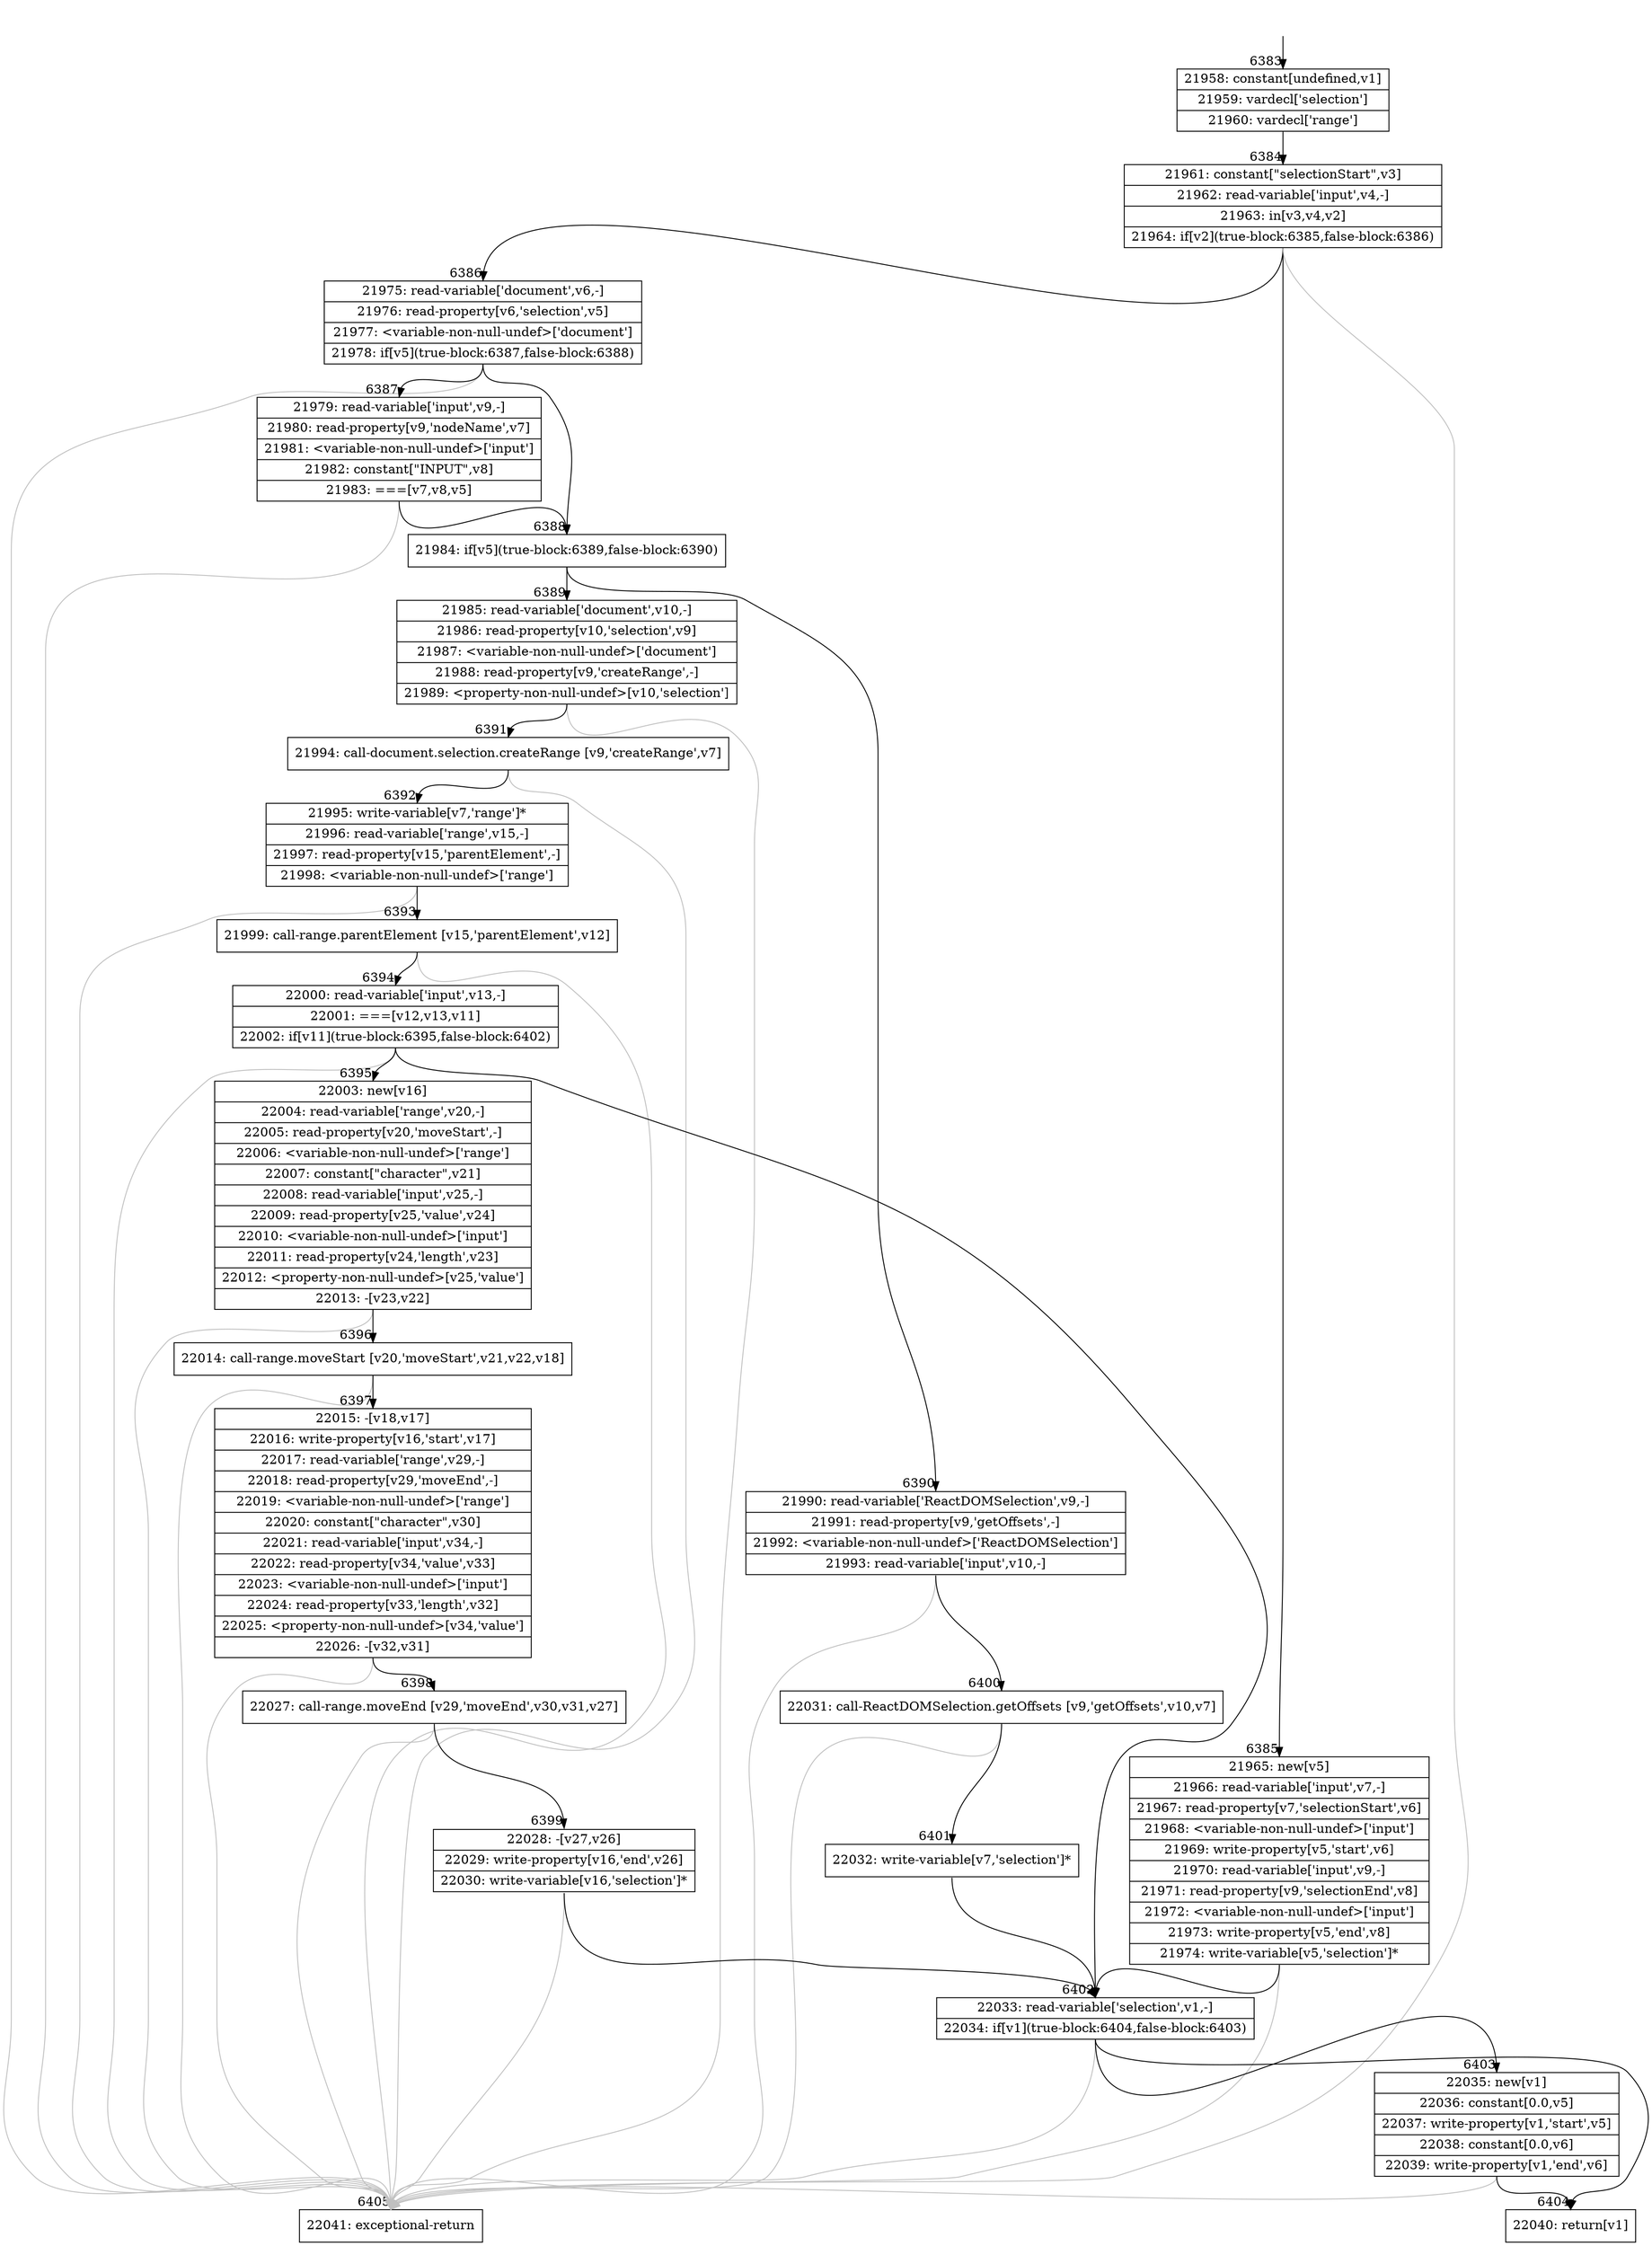 digraph {
rankdir="TD"
BB_entry440[shape=none,label=""];
BB_entry440 -> BB6383 [tailport=s, headport=n, headlabel="    6383"]
BB6383 [shape=record label="{21958: constant[undefined,v1]|21959: vardecl['selection']|21960: vardecl['range']}" ] 
BB6383 -> BB6384 [tailport=s, headport=n, headlabel="      6384"]
BB6384 [shape=record label="{21961: constant[\"selectionStart\",v3]|21962: read-variable['input',v4,-]|21963: in[v3,v4,v2]|21964: if[v2](true-block:6385,false-block:6386)}" ] 
BB6384 -> BB6385 [tailport=s, headport=n, headlabel="      6385"]
BB6384 -> BB6386 [tailport=s, headport=n, headlabel="      6386"]
BB6384 -> BB6405 [tailport=s, headport=n, color=gray, headlabel="      6405"]
BB6385 [shape=record label="{21965: new[v5]|21966: read-variable['input',v7,-]|21967: read-property[v7,'selectionStart',v6]|21968: \<variable-non-null-undef\>['input']|21969: write-property[v5,'start',v6]|21970: read-variable['input',v9,-]|21971: read-property[v9,'selectionEnd',v8]|21972: \<variable-non-null-undef\>['input']|21973: write-property[v5,'end',v8]|21974: write-variable[v5,'selection']*}" ] 
BB6385 -> BB6402 [tailport=s, headport=n, headlabel="      6402"]
BB6385 -> BB6405 [tailport=s, headport=n, color=gray]
BB6386 [shape=record label="{21975: read-variable['document',v6,-]|21976: read-property[v6,'selection',v5]|21977: \<variable-non-null-undef\>['document']|21978: if[v5](true-block:6387,false-block:6388)}" ] 
BB6386 -> BB6388 [tailport=s, headport=n, headlabel="      6388"]
BB6386 -> BB6387 [tailport=s, headport=n, headlabel="      6387"]
BB6386 -> BB6405 [tailport=s, headport=n, color=gray]
BB6387 [shape=record label="{21979: read-variable['input',v9,-]|21980: read-property[v9,'nodeName',v7]|21981: \<variable-non-null-undef\>['input']|21982: constant[\"INPUT\",v8]|21983: ===[v7,v8,v5]}" ] 
BB6387 -> BB6388 [tailport=s, headport=n]
BB6387 -> BB6405 [tailport=s, headport=n, color=gray]
BB6388 [shape=record label="{21984: if[v5](true-block:6389,false-block:6390)}" ] 
BB6388 -> BB6389 [tailport=s, headport=n, headlabel="      6389"]
BB6388 -> BB6390 [tailport=s, headport=n, headlabel="      6390"]
BB6389 [shape=record label="{21985: read-variable['document',v10,-]|21986: read-property[v10,'selection',v9]|21987: \<variable-non-null-undef\>['document']|21988: read-property[v9,'createRange',-]|21989: \<property-non-null-undef\>[v10,'selection']}" ] 
BB6389 -> BB6391 [tailport=s, headport=n, headlabel="      6391"]
BB6389 -> BB6405 [tailport=s, headport=n, color=gray]
BB6390 [shape=record label="{21990: read-variable['ReactDOMSelection',v9,-]|21991: read-property[v9,'getOffsets',-]|21992: \<variable-non-null-undef\>['ReactDOMSelection']|21993: read-variable['input',v10,-]}" ] 
BB6390 -> BB6400 [tailport=s, headport=n, headlabel="      6400"]
BB6390 -> BB6405 [tailport=s, headport=n, color=gray]
BB6391 [shape=record label="{21994: call-document.selection.createRange [v9,'createRange',v7]}" ] 
BB6391 -> BB6392 [tailport=s, headport=n, headlabel="      6392"]
BB6391 -> BB6405 [tailport=s, headport=n, color=gray]
BB6392 [shape=record label="{21995: write-variable[v7,'range']*|21996: read-variable['range',v15,-]|21997: read-property[v15,'parentElement',-]|21998: \<variable-non-null-undef\>['range']}" ] 
BB6392 -> BB6393 [tailport=s, headport=n, headlabel="      6393"]
BB6392 -> BB6405 [tailport=s, headport=n, color=gray]
BB6393 [shape=record label="{21999: call-range.parentElement [v15,'parentElement',v12]}" ] 
BB6393 -> BB6394 [tailport=s, headport=n, headlabel="      6394"]
BB6393 -> BB6405 [tailport=s, headport=n, color=gray]
BB6394 [shape=record label="{22000: read-variable['input',v13,-]|22001: ===[v12,v13,v11]|22002: if[v11](true-block:6395,false-block:6402)}" ] 
BB6394 -> BB6395 [tailport=s, headport=n, headlabel="      6395"]
BB6394 -> BB6402 [tailport=s, headport=n]
BB6394 -> BB6405 [tailport=s, headport=n, color=gray]
BB6395 [shape=record label="{22003: new[v16]|22004: read-variable['range',v20,-]|22005: read-property[v20,'moveStart',-]|22006: \<variable-non-null-undef\>['range']|22007: constant[\"character\",v21]|22008: read-variable['input',v25,-]|22009: read-property[v25,'value',v24]|22010: \<variable-non-null-undef\>['input']|22011: read-property[v24,'length',v23]|22012: \<property-non-null-undef\>[v25,'value']|22013: -[v23,v22]}" ] 
BB6395 -> BB6396 [tailport=s, headport=n, headlabel="      6396"]
BB6395 -> BB6405 [tailport=s, headport=n, color=gray]
BB6396 [shape=record label="{22014: call-range.moveStart [v20,'moveStart',v21,v22,v18]}" ] 
BB6396 -> BB6397 [tailport=s, headport=n, headlabel="      6397"]
BB6396 -> BB6405 [tailport=s, headport=n, color=gray]
BB6397 [shape=record label="{22015: -[v18,v17]|22016: write-property[v16,'start',v17]|22017: read-variable['range',v29,-]|22018: read-property[v29,'moveEnd',-]|22019: \<variable-non-null-undef\>['range']|22020: constant[\"character\",v30]|22021: read-variable['input',v34,-]|22022: read-property[v34,'value',v33]|22023: \<variable-non-null-undef\>['input']|22024: read-property[v33,'length',v32]|22025: \<property-non-null-undef\>[v34,'value']|22026: -[v32,v31]}" ] 
BB6397 -> BB6398 [tailport=s, headport=n, headlabel="      6398"]
BB6397 -> BB6405 [tailport=s, headport=n, color=gray]
BB6398 [shape=record label="{22027: call-range.moveEnd [v29,'moveEnd',v30,v31,v27]}" ] 
BB6398 -> BB6399 [tailport=s, headport=n, headlabel="      6399"]
BB6398 -> BB6405 [tailport=s, headport=n, color=gray]
BB6399 [shape=record label="{22028: -[v27,v26]|22029: write-property[v16,'end',v26]|22030: write-variable[v16,'selection']*}" ] 
BB6399 -> BB6402 [tailport=s, headport=n]
BB6399 -> BB6405 [tailport=s, headport=n, color=gray]
BB6400 [shape=record label="{22031: call-ReactDOMSelection.getOffsets [v9,'getOffsets',v10,v7]}" ] 
BB6400 -> BB6401 [tailport=s, headport=n, headlabel="      6401"]
BB6400 -> BB6405 [tailport=s, headport=n, color=gray]
BB6401 [shape=record label="{22032: write-variable[v7,'selection']*}" ] 
BB6401 -> BB6402 [tailport=s, headport=n]
BB6402 [shape=record label="{22033: read-variable['selection',v1,-]|22034: if[v1](true-block:6404,false-block:6403)}" ] 
BB6402 -> BB6404 [tailport=s, headport=n, headlabel="      6404"]
BB6402 -> BB6403 [tailport=s, headport=n, headlabel="      6403"]
BB6402 -> BB6405 [tailport=s, headport=n, color=gray]
BB6403 [shape=record label="{22035: new[v1]|22036: constant[0.0,v5]|22037: write-property[v1,'start',v5]|22038: constant[0.0,v6]|22039: write-property[v1,'end',v6]}" ] 
BB6403 -> BB6404 [tailport=s, headport=n]
BB6403 -> BB6405 [tailport=s, headport=n, color=gray]
BB6404 [shape=record label="{22040: return[v1]}" ] 
BB6405 [shape=record label="{22041: exceptional-return}" ] 
//#$~ 11253
}
